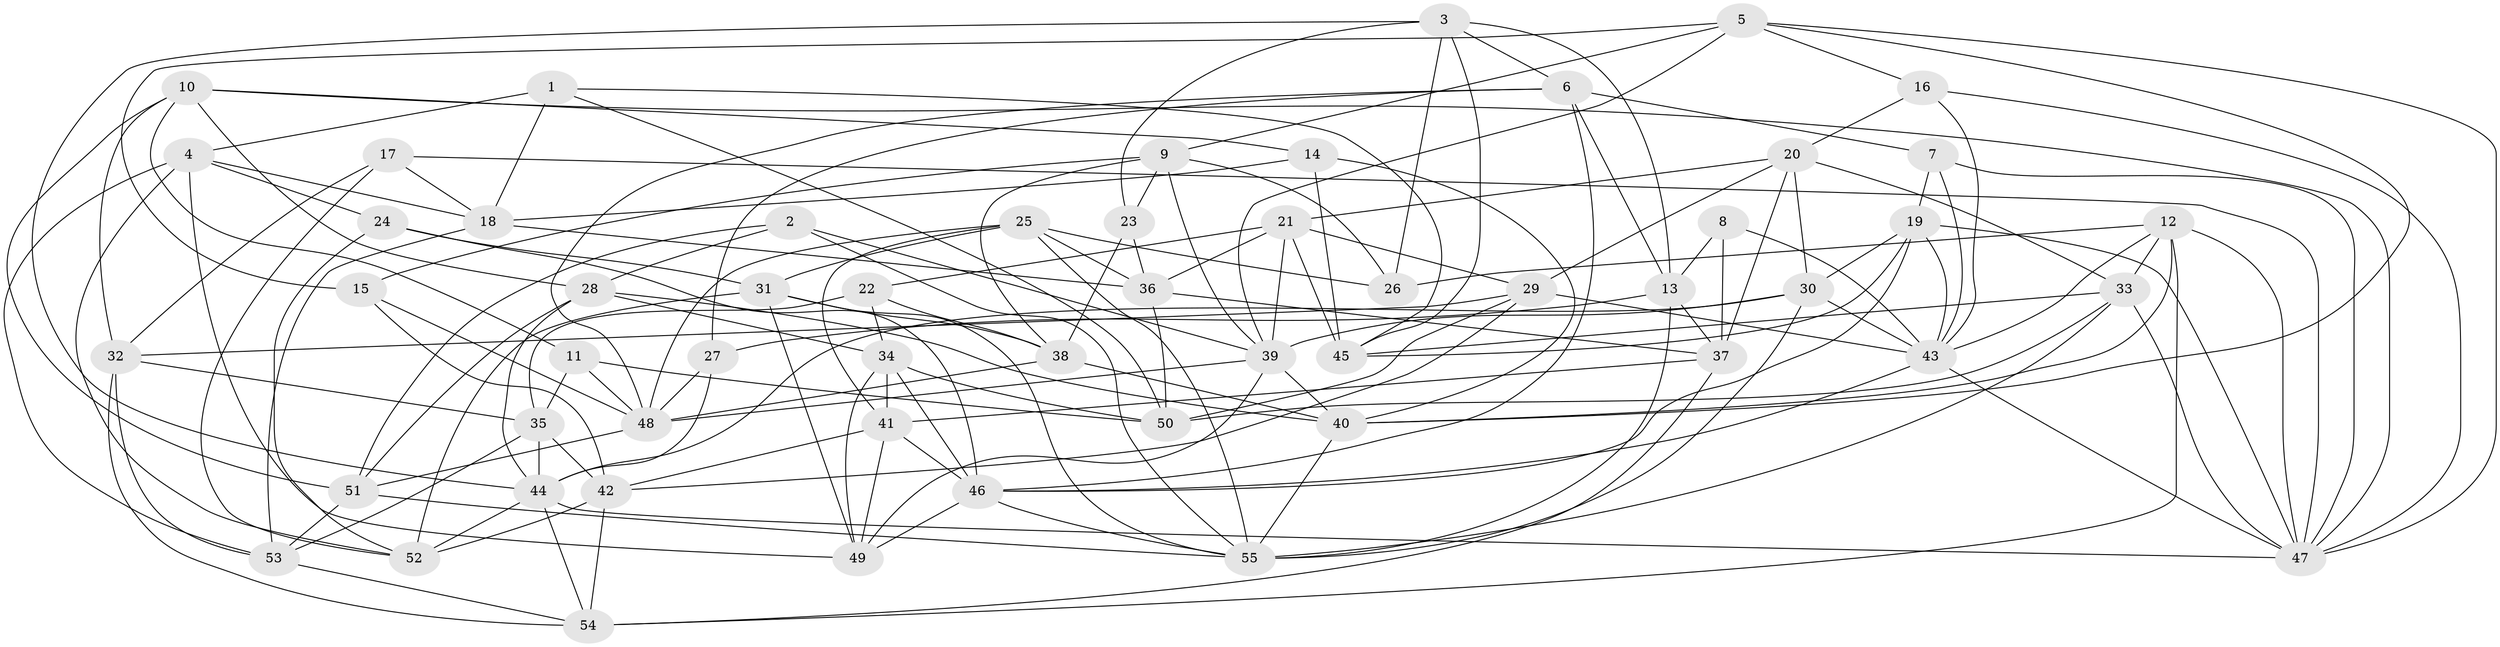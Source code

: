 // original degree distribution, {4: 1.0}
// Generated by graph-tools (version 1.1) at 2025/50/03/09/25 03:50:50]
// undirected, 55 vertices, 160 edges
graph export_dot {
graph [start="1"]
  node [color=gray90,style=filled];
  1;
  2;
  3;
  4;
  5;
  6;
  7;
  8;
  9;
  10;
  11;
  12;
  13;
  14;
  15;
  16;
  17;
  18;
  19;
  20;
  21;
  22;
  23;
  24;
  25;
  26;
  27;
  28;
  29;
  30;
  31;
  32;
  33;
  34;
  35;
  36;
  37;
  38;
  39;
  40;
  41;
  42;
  43;
  44;
  45;
  46;
  47;
  48;
  49;
  50;
  51;
  52;
  53;
  54;
  55;
  1 -- 4 [weight=1.0];
  1 -- 18 [weight=1.0];
  1 -- 45 [weight=1.0];
  1 -- 50 [weight=1.0];
  2 -- 28 [weight=1.0];
  2 -- 39 [weight=1.0];
  2 -- 51 [weight=1.0];
  2 -- 55 [weight=1.0];
  3 -- 6 [weight=1.0];
  3 -- 13 [weight=1.0];
  3 -- 23 [weight=1.0];
  3 -- 26 [weight=1.0];
  3 -- 44 [weight=1.0];
  3 -- 45 [weight=1.0];
  4 -- 18 [weight=1.0];
  4 -- 24 [weight=1.0];
  4 -- 49 [weight=1.0];
  4 -- 52 [weight=1.0];
  4 -- 53 [weight=1.0];
  5 -- 9 [weight=1.0];
  5 -- 15 [weight=1.0];
  5 -- 16 [weight=1.0];
  5 -- 39 [weight=1.0];
  5 -- 40 [weight=1.0];
  5 -- 47 [weight=1.0];
  6 -- 7 [weight=1.0];
  6 -- 13 [weight=1.0];
  6 -- 27 [weight=1.0];
  6 -- 46 [weight=1.0];
  6 -- 48 [weight=1.0];
  7 -- 19 [weight=1.0];
  7 -- 43 [weight=1.0];
  7 -- 47 [weight=1.0];
  8 -- 13 [weight=1.0];
  8 -- 37 [weight=1.0];
  8 -- 43 [weight=2.0];
  9 -- 15 [weight=1.0];
  9 -- 23 [weight=1.0];
  9 -- 26 [weight=1.0];
  9 -- 38 [weight=1.0];
  9 -- 39 [weight=1.0];
  10 -- 11 [weight=1.0];
  10 -- 14 [weight=1.0];
  10 -- 28 [weight=1.0];
  10 -- 32 [weight=1.0];
  10 -- 47 [weight=1.0];
  10 -- 51 [weight=1.0];
  11 -- 35 [weight=1.0];
  11 -- 48 [weight=1.0];
  11 -- 50 [weight=1.0];
  12 -- 26 [weight=1.0];
  12 -- 33 [weight=1.0];
  12 -- 40 [weight=1.0];
  12 -- 43 [weight=1.0];
  12 -- 47 [weight=1.0];
  12 -- 54 [weight=1.0];
  13 -- 27 [weight=1.0];
  13 -- 37 [weight=1.0];
  13 -- 55 [weight=1.0];
  14 -- 18 [weight=1.0];
  14 -- 40 [weight=1.0];
  14 -- 45 [weight=1.0];
  15 -- 42 [weight=1.0];
  15 -- 48 [weight=1.0];
  16 -- 20 [weight=1.0];
  16 -- 43 [weight=1.0];
  16 -- 47 [weight=1.0];
  17 -- 18 [weight=1.0];
  17 -- 32 [weight=1.0];
  17 -- 47 [weight=1.0];
  17 -- 52 [weight=1.0];
  18 -- 36 [weight=1.0];
  18 -- 53 [weight=1.0];
  19 -- 30 [weight=1.0];
  19 -- 43 [weight=1.0];
  19 -- 45 [weight=1.0];
  19 -- 46 [weight=1.0];
  19 -- 47 [weight=1.0];
  20 -- 21 [weight=1.0];
  20 -- 29 [weight=1.0];
  20 -- 30 [weight=1.0];
  20 -- 33 [weight=1.0];
  20 -- 37 [weight=1.0];
  21 -- 22 [weight=1.0];
  21 -- 29 [weight=1.0];
  21 -- 36 [weight=1.0];
  21 -- 39 [weight=1.0];
  21 -- 45 [weight=1.0];
  22 -- 34 [weight=1.0];
  22 -- 35 [weight=1.0];
  22 -- 38 [weight=1.0];
  23 -- 36 [weight=1.0];
  23 -- 38 [weight=1.0];
  24 -- 31 [weight=1.0];
  24 -- 46 [weight=1.0];
  24 -- 52 [weight=1.0];
  25 -- 26 [weight=1.0];
  25 -- 31 [weight=1.0];
  25 -- 36 [weight=1.0];
  25 -- 41 [weight=1.0];
  25 -- 48 [weight=1.0];
  25 -- 55 [weight=1.0];
  27 -- 44 [weight=1.0];
  27 -- 48 [weight=1.0];
  28 -- 34 [weight=1.0];
  28 -- 40 [weight=1.0];
  28 -- 44 [weight=1.0];
  28 -- 51 [weight=1.0];
  29 -- 32 [weight=1.0];
  29 -- 42 [weight=1.0];
  29 -- 43 [weight=1.0];
  29 -- 50 [weight=1.0];
  30 -- 39 [weight=1.0];
  30 -- 43 [weight=1.0];
  30 -- 44 [weight=1.0];
  30 -- 55 [weight=1.0];
  31 -- 38 [weight=1.0];
  31 -- 49 [weight=1.0];
  31 -- 52 [weight=1.0];
  31 -- 55 [weight=1.0];
  32 -- 35 [weight=1.0];
  32 -- 53 [weight=1.0];
  32 -- 54 [weight=1.0];
  33 -- 45 [weight=1.0];
  33 -- 47 [weight=1.0];
  33 -- 50 [weight=1.0];
  33 -- 55 [weight=1.0];
  34 -- 41 [weight=1.0];
  34 -- 46 [weight=1.0];
  34 -- 49 [weight=1.0];
  34 -- 50 [weight=1.0];
  35 -- 42 [weight=1.0];
  35 -- 44 [weight=1.0];
  35 -- 53 [weight=1.0];
  36 -- 37 [weight=1.0];
  36 -- 50 [weight=1.0];
  37 -- 41 [weight=1.0];
  37 -- 54 [weight=1.0];
  38 -- 40 [weight=1.0];
  38 -- 48 [weight=1.0];
  39 -- 40 [weight=1.0];
  39 -- 48 [weight=1.0];
  39 -- 49 [weight=1.0];
  40 -- 55 [weight=2.0];
  41 -- 42 [weight=1.0];
  41 -- 46 [weight=1.0];
  41 -- 49 [weight=1.0];
  42 -- 52 [weight=1.0];
  42 -- 54 [weight=1.0];
  43 -- 46 [weight=1.0];
  43 -- 47 [weight=1.0];
  44 -- 47 [weight=1.0];
  44 -- 52 [weight=1.0];
  44 -- 54 [weight=1.0];
  46 -- 49 [weight=1.0];
  46 -- 55 [weight=1.0];
  48 -- 51 [weight=1.0];
  51 -- 53 [weight=1.0];
  51 -- 55 [weight=1.0];
  53 -- 54 [weight=1.0];
}
